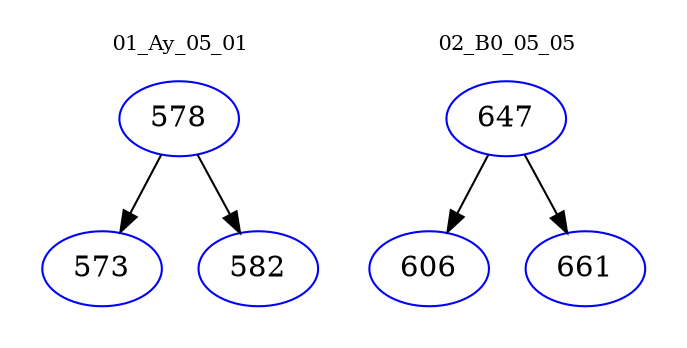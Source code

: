 digraph{
subgraph cluster_0 {
color = white
label = "01_Ay_05_01";
fontsize=10;
T0_578 [label="578", color="blue"]
T0_578 -> T0_573 [color="black"]
T0_573 [label="573", color="blue"]
T0_578 -> T0_582 [color="black"]
T0_582 [label="582", color="blue"]
}
subgraph cluster_1 {
color = white
label = "02_B0_05_05";
fontsize=10;
T1_647 [label="647", color="blue"]
T1_647 -> T1_606 [color="black"]
T1_606 [label="606", color="blue"]
T1_647 -> T1_661 [color="black"]
T1_661 [label="661", color="blue"]
}
}
